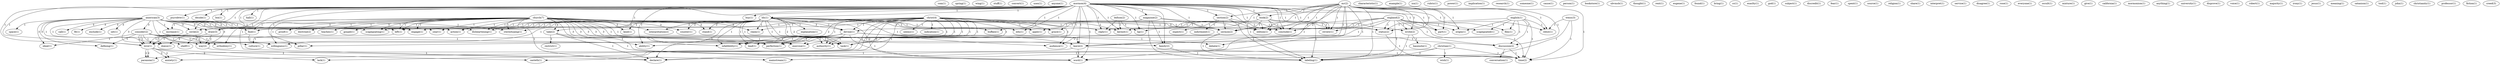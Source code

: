 digraph G {
  com [ label="com(1)" ];
  spring [ label="spring(1)" ];
  wing [ label="wing(1)" ];
  stuff [ label="stuff(1)" ];
  convert [ label="convert(1)" ];
  uses [ label="uses(1)" ];
  anyone [ label="anyone(1)" ];
  church [ label="church(7)" ];
  proof [ label="proof(1)" ];
  increase [ label="increase(1)" ];
  doctrine [ label="doctrine(2)" ];
  teaches [ label="teaches(1)" ];
  gospel [ label="gospel(1)" ];
  take [ label="take(2)" ];
  left [ label="left(1)" ];
  devine [ label="devine(1)" ];
  exercise [ label="exercise(1)" ];
  task [ label="task(1)" ];
  authority [ label="authority(1)" ];
  disheartening [ label="disheartening(1)" ];
  stereotyping [ label="stereotyping(1)" ];
  interpretation [ label="interpretation(2)" ];
  infallibility [ label="infallibility(1)" ];
  claim [ label="claim(1)" ];
  leave [ label="leave(2)" ];
  declare [ label="declare(1)" ];
  scapegoating [ label="scapegoating(1)" ];
  lead [ label="lead(1)" ];
  counter [ label="counter(1)" ];
  stand [ label="stand(1)" ];
  engage [ label="engage(1)" ];
  year [ label="year(1)" ];
  left [ label="left(1)" ];
  status [ label="status(2)" ];
  action [ label="action(1)" ];
  perfection [ label="perfection(1)" ];
  find [ label="find(1)" ];
  willingness [ label="willingness(1)" ];
  kind [ label="kind(1)" ];
  word [ label="word(1)" ];
  characteristic [ label="characteristic(1)" ];
  example [ label="example(1)" ];
  isn [ label="isn(1)" ];
  rubric [ label="rubric(1)" ];
  power [ label="power(1)" ];
  american [ label="american(3)" ];
  consider [ label="consider(2)" ];
  call [ label="call(1)" ];
  fit [ label="fit(1)" ];
  exclude [ label="exclude(1)" ];
  set [ label="set(1)" ];
  ideal [ label="ideal(1)" ];
  defining [ label="defining(1)" ];
  circle [ label="circle(2)" ];
  culture [ label="culture(1)" ];
  draw [ label="draw(3)" ];
  space [ label="space(1)" ];
  doesn [ label="doesn(1)" ];
  way [ label="way(2)" ];
  shelf [ label="shelf(1)" ];
  implication [ label="implication(1)" ];
  research [ label="research(1)" ];
  someone [ label="someone(1)" ];
  cause [ label="cause(1)" ];
  person [ label="person(1)" ];
  bookstore [ label="bookstore(1)" ];
  ubvmsb [ label="ubvmsb(1)" ];
  thought [ label="thought(1)" ];
  rent [ label="rent(1)" ];
  eugene [ label="eugene(1)" ];
  found [ label="found(1)" ];
  family [ label="family(2)" ];
  love [ label="love(2)" ];
  orthodoxy [ label="orthodoxy(1)" ];
  pillar [ label="pillar(1)" ];
  ability [ label="ability(1)" ];
  love [ label="love(1)" ];
  bring [ label="bring(1)" ];
  cc [ label="cc(1)" ];
  exaclty [ label="exaclty(1)" ];
  god [ label="god(1)" ];
  mormon [ label="mormon(4)" ];
  magazine [ label="magazine(2)" ];
  psyrobtw [ label="psyrobtw(1)" ];
  decide [ label="decide(1)" ];
  boi [ label="boi(1)" ];
  lds [ label="lds(1)" ];
  hall [ label="hall(1)" ];
  section [ label="section(2)" ];
  buffalo [ label="buffalo(1)" ];
  buy [ label="buy(1)" ];
  edu [ label="edu(1)" ];
  book [ label="book(2)" ];
  part [ label="part(1)" ];
  conclude [ label="conclude(1)" ];
  edition [ label="edition(1)" ];
  scapegoated [ label="scapegoated(1)" ];
  reply [ label="reply(1)" ];
  film [ label="film(1)" ];
  sermon [ label="sermon(2)" ];
  review [ label="review(1)" ];
  wrote [ label="wrote(2)" ];
  kermit [ label="kermit(1)" ];
  hp [ label="hp(1)" ];
  labeling [ label="labeling(1)" ];
  grace [ label="grace(1)" ];
  apply [ label="apply(1)" ];
  subject [ label="subject(1)" ];
  discredit [ label="discredit(1)" ];
  restrict [ label="restrict(1)" ];
  fear [ label="fear(1)" ];
  casteth [ label="casteth(1)" ];
  lack [ label="lack(1)" ];
  paranoia [ label="paranoia(1)" ];
  anxiety [ label="anxiety(1)" ];
  spent [ label="spent(1)" ];
  source [ label="source(1)" ];
  religion [ label="religion(1)" ];
  share [ label="share(1)" ];
  interpret [ label="interpret(1)" ];
  explanation [ label="explanation(1)" ];
  audience [ label="audience(1)" ];
  christ [ label="christ(4)" ];
  seems [ label="seems(1)" ];
  indication [ label="indication(1)" ];
  mr [ label="mr(2)" ];
  debate [ label="debate(1)" ];
  origin [ label="origin(1)" ];
  discussion [ label="discussion(2)" ];
  time [ label="time(2)" ];
  rebut [ label="rebut(1)" ];
  service [ label="service(1)" ];
  expect [ label="expect(1)" ];
  indictment [ label="indictment(1)" ];
  disagree [ label="disagree(1)" ];
  rose [ label="rose(1)" ];
  everyone [ label="everyone(1)" ];
  occult [ label="occult(1)" ];
  mixture [ label="mixture(1)" ];
  give [ label="give(1)" ];
  leifson [ label="leifson(2)" ];
  california [ label="california(1)" ];
  mormonism [ label="mormonism(1)" ];
  anything [ label="anything(1)" ];
  english [ label="english(1)" ];
  england [ label="england(2)" ];
  university [ label="university(1)" ];
  disprove [ label="disprove(1)" ];
  voice [ label="voice(1)" ];
  robert [ label="robert(1)" ];
  majority [ label="majority(1)" ];
  irony [ label="irony(1)" ];
  jesus [ label="jesus(1)" ];
  basenote [ label="basenote(1)" ];
  meaning [ label="meaning(1)" ];
  mainstream [ label="mainstream(1)" ];
  conversation [ label="conversation(1)" ];
  weiss [ label="weiss(3)" ];
  satanism [ label="satanism(1)" ];
  tool [ label="tool(1)" ];
  christian [ label="christian(1)" ];
  wish [ label="wish(1)" ];
  john [ label="john(1)" ];
  christianity [ label="christianity(1)" ];
  professor [ label="professor(1)" ];
  fiction [ label="fiction(1)" ];
  creed [ label="creed(3)" ];
  church -> proof [ label="2" ];
  church -> increase [ label="1" ];
  church -> doctrine [ label="1" ];
  church -> teaches [ label="1" ];
  church -> gospel [ label="3" ];
  church -> take [ label="1" ];
  church -> left [ label="1" ];
  church -> devine [ label="3" ];
  church -> exercise [ label="3" ];
  church -> task [ label="1" ];
  church -> authority [ label="3" ];
  church -> disheartening [ label="1" ];
  church -> stereotyping [ label="1" ];
  church -> interpretation [ label="2" ];
  church -> infallibility [ label="3" ];
  church -> claim [ label="3" ];
  church -> leave [ label="1" ];
  church -> declare [ label="1" ];
  church -> scapegoating [ label="1" ];
  church -> lead [ label="3" ];
  church -> counter [ label="2" ];
  church -> stand [ label="2" ];
  church -> engage [ label="1" ];
  church -> year [ label="1" ];
  church -> left [ label="1" ];
  church -> status [ label="3" ];
  church -> action [ label="1" ];
  church -> perfection [ label="3" ];
  church -> find [ label="1" ];
  church -> willingness [ label="1" ];
  church -> kind [ label="2" ];
  church -> word [ label="1" ];
  american -> increase [ label="1" ];
  american -> consider [ label="3" ];
  american -> left [ label="2" ];
  american -> call [ label="3" ];
  american -> fit [ label="3" ];
  american -> exclude [ label="3" ];
  american -> set [ label="3" ];
  american -> ideal [ label="3" ];
  american -> defining [ label="3" ];
  american -> circle [ label="3" ];
  american -> disheartening [ label="1" ];
  american -> culture [ label="1" ];
  american -> stereotyping [ label="1" ];
  american -> scapegoating [ label="1" ];
  american -> draw [ label="3" ];
  american -> engage [ label="1" ];
  american -> space [ label="1" ];
  american -> doesn [ label="3" ];
  american -> way [ label="3" ];
  american -> year [ label="1" ];
  american -> left [ label="2" ];
  american -> action [ label="1" ];
  american -> find [ label="2" ];
  american -> shelf [ label="1" ];
  american -> willingness [ label="1" ];
  consider -> family [ label="1" ];
  consider -> love [ label="1" ];
  consider -> orthodoxy [ label="1" ];
  consider -> pillar [ label="1" ];
  consider -> ability [ label="1" ];
  consider -> ideal [ label="1" ];
  consider -> defining [ label="1" ];
  consider -> love [ label="1" ];
  consider -> doesn [ label="1" ];
  consider -> way [ label="1" ];
  mormon -> magazine [ label="1" ];
  mormon -> psyrobtw [ label="1" ];
  mormon -> take [ label="1" ];
  mormon -> family [ label="2" ];
  mormon -> love [ label="1" ];
  mormon -> orthodoxy [ label="1" ];
  mormon -> decide [ label="1" ];
  mormon -> boi [ label="1" ];
  mormon -> lds [ label="1" ];
  mormon -> pillar [ label="1" ];
  mormon -> hall [ label="1" ];
  mormon -> section [ label="1" ];
  mormon -> ability [ label="1" ];
  mormon -> buffalo [ label="1" ];
  mormon -> buy [ label="1" ];
  mormon -> task [ label="1" ];
  mormon -> circle [ label="1" ];
  mormon -> edu [ label="1" ];
  mormon -> book [ label="1" ];
  mormon -> part [ label="1" ];
  mormon -> leave [ label="1" ];
  mormon -> conclude [ label="1" ];
  mormon -> edition [ label="1" ];
  mormon -> declare [ label="1" ];
  mormon -> scapegoated [ label="1" ];
  mormon -> reply [ label="1" ];
  mormon -> film [ label="1" ];
  mormon -> sermon [ label="1" ];
  mormon -> review [ label="1" ];
  mormon -> draw [ label="1" ];
  mormon -> love [ label="1" ];
  mormon -> wrote [ label="1" ];
  mormon -> kermit [ label="1" ];
  mormon -> hp [ label="1" ];
  mormon -> labeling [ label="1" ];
  mormon -> word [ label="1" ];
  magazine -> family [ label="1" ];
  magazine -> grace [ label="1" ];
  magazine -> conclude [ label="1" ];
  magazine -> edition [ label="1" ];
  magazine -> apply [ label="1" ];
  magazine -> labeling [ label="1" ];
  take -> task [ label="1" ];
  take -> declare [ label="1" ];
  take -> word [ label="1" ];
  take -> restrict [ label="1" ];
  family -> labeling [ label="1" ];
  left -> culture [ label="1" ];
  love -> casteth [ label="2" ];
  love -> lack [ label="2" ];
  love -> paranoia [ label="2" ];
  love -> anxiety [ label="2" ];
  lds -> buffalo [ label="1" ];
  lds -> devine [ label="1" ];
  lds -> exercise [ label="1" ];
  lds -> explanation [ label="1" ];
  lds -> grace [ label="1" ];
  lds -> task [ label="2" ];
  lds -> authority [ label="1" ];
  lds -> disheartening [ label="1" ];
  lds -> edu [ label="1" ];
  lds -> stereotyping [ label="1" ];
  lds -> interpretation [ label="2" ];
  lds -> infallibility [ label="1" ];
  lds -> claim [ label="1" ];
  lds -> leave [ label="2" ];
  lds -> declare [ label="2" ];
  lds -> apply [ label="1" ];
  lds -> reply [ label="1" ];
  lds -> sermon [ label="1" ];
  lds -> scapegoating [ label="1" ];
  lds -> lead [ label="1" ];
  lds -> counter [ label="2" ];
  lds -> stand [ label="2" ];
  lds -> engage [ label="1" ];
  lds -> audience [ label="1" ];
  lds -> kermit [ label="1" ];
  lds -> year [ label="1" ];
  lds -> left [ label="1" ];
  lds -> status [ label="1" ];
  lds -> action [ label="1" ];
  lds -> perfection [ label="1" ];
  lds -> find [ label="1" ];
  lds -> willingness [ label="1" ];
  lds -> kind [ label="2" ];
  lds -> word [ label="2" ];
  christ -> pillar [ label="1" ];
  christ -> ability [ label="1" ];
  christ -> seems [ label="1" ];
  christ -> devine [ label="1" ];
  christ -> casteth [ label="1" ];
  christ -> exercise [ label="1" ];
  christ -> grace [ label="1" ];
  christ -> circle [ label="1" ];
  christ -> authority [ label="1" ];
  christ -> lack [ label="1" ];
  christ -> infallibility [ label="1" ];
  christ -> claim [ label="1" ];
  christ -> apply [ label="1" ];
  christ -> sermon [ label="1" ];
  christ -> lead [ label="1" ];
  christ -> draw [ label="1" ];
  christ -> love [ label="2" ];
  christ -> indication [ label="1" ];
  christ -> audience [ label="1" ];
  christ -> status [ label="1" ];
  christ -> paranoia [ label="1" ];
  christ -> perfection [ label="1" ];
  christ -> anxiety [ label="1" ];
  mr -> section [ label="1" ];
  mr -> devine [ label="1" ];
  mr -> task [ label="1" ];
  mr -> debate [ label="1" ];
  mr -> book [ label="1" ];
  mr -> part [ label="1" ];
  mr -> leave [ label="2" ];
  mr -> conclude [ label="1" ];
  mr -> edition [ label="1" ];
  mr -> declare [ label="1" ];
  mr -> sermon [ label="1" ];
  mr -> review [ label="1" ];
  mr -> origin [ label="1" ];
  mr -> wrote [ label="1" ];
  mr -> discussion [ label="1" ];
  mr -> status [ label="1" ];
  mr -> labeling [ label="1" ];
  mr -> time [ label="1" ];
  mr -> rebut [ label="1" ];
  mr -> word [ label="1" ];
  section -> expect [ label="1" ];
  section -> indictment [ label="1" ];
  section -> conclude [ label="1" ];
  section -> edition [ label="1" ];
  section -> sermon [ label="1" ];
  section -> labeling [ label="1" ];
  devine -> exercise [ label="1" ];
  devine -> authority [ label="1" ];
  devine -> debate [ label="1" ];
  devine -> infallibility [ label="1" ];
  devine -> leave [ label="1" ];
  devine -> lead [ label="1" ];
  devine -> discussion [ label="1" ];
  devine -> perfection [ label="1" ];
  devine -> time [ label="1" ];
  circle -> love [ label="1" ];
  circle -> doesn [ label="1" ];
  circle -> way [ label="1" ];
  leifson -> reply [ label="1" ];
  leifson -> kermit [ label="1" ];
  leifson -> hp [ label="1" ];
  book -> conclude [ label="1" ];
  book -> edition [ label="1" ];
  book -> reply [ label="1" ];
  book -> sermon [ label="1" ];
  book -> review [ label="1" ];
  book -> kermit [ label="1" ];
  book -> hp [ label="1" ];
  book -> labeling [ label="1" ];
  english -> leave [ label="1" ];
  english -> scapegoated [ label="1" ];
  english -> film [ label="1" ];
  english -> origin [ label="1" ];
  english -> discussion [ label="1" ];
  english -> status [ label="1" ];
  english -> time [ label="1" ];
  english -> rebut [ label="1" ];
  england -> part [ label="1" ];
  england -> leave [ label="1" ];
  england -> conclude [ label="1" ];
  england -> edition [ label="1" ];
  england -> sermon [ label="1" ];
  england -> review [ label="1" ];
  england -> origin [ label="1" ];
  england -> wrote [ label="1" ];
  england -> discussion [ label="1" ];
  england -> status [ label="1" ];
  england -> labeling [ label="1" ];
  england -> time [ label="1" ];
  england -> rebut [ label="1" ];
  leave -> declare [ label="1" ];
  leave -> time [ label="1" ];
  leave -> word [ label="1" ];
  sermon -> audience [ label="1" ];
  sermon -> labeling [ label="1" ];
  draw -> love [ label="1" ];
  draw -> doesn [ label="2" ];
  draw -> way [ label="2" ];
  love -> paranoia [ label="2" ];
  love -> anxiety [ label="2" ];
  wrote -> labeling [ label="1" ];
  wrote -> basenote [ label="1" ];
  way -> mainstream [ label="1" ];
  discussion -> time [ label="1" ];
  discussion -> conversation [ label="1" ];
  status -> time [ label="1" ];
  weiss -> time [ label="1" ];
  weiss -> rebut [ label="1" ];
  weiss -> word [ label="1" ];
  christian -> labeling [ label="2" ];
  christian -> time [ label="1" ];
  christian -> mainstream [ label="1" ];
  christian -> wish [ label="1" ];
  find -> shelf [ label="1" ];
  find -> willingness [ label="1" ];
}
